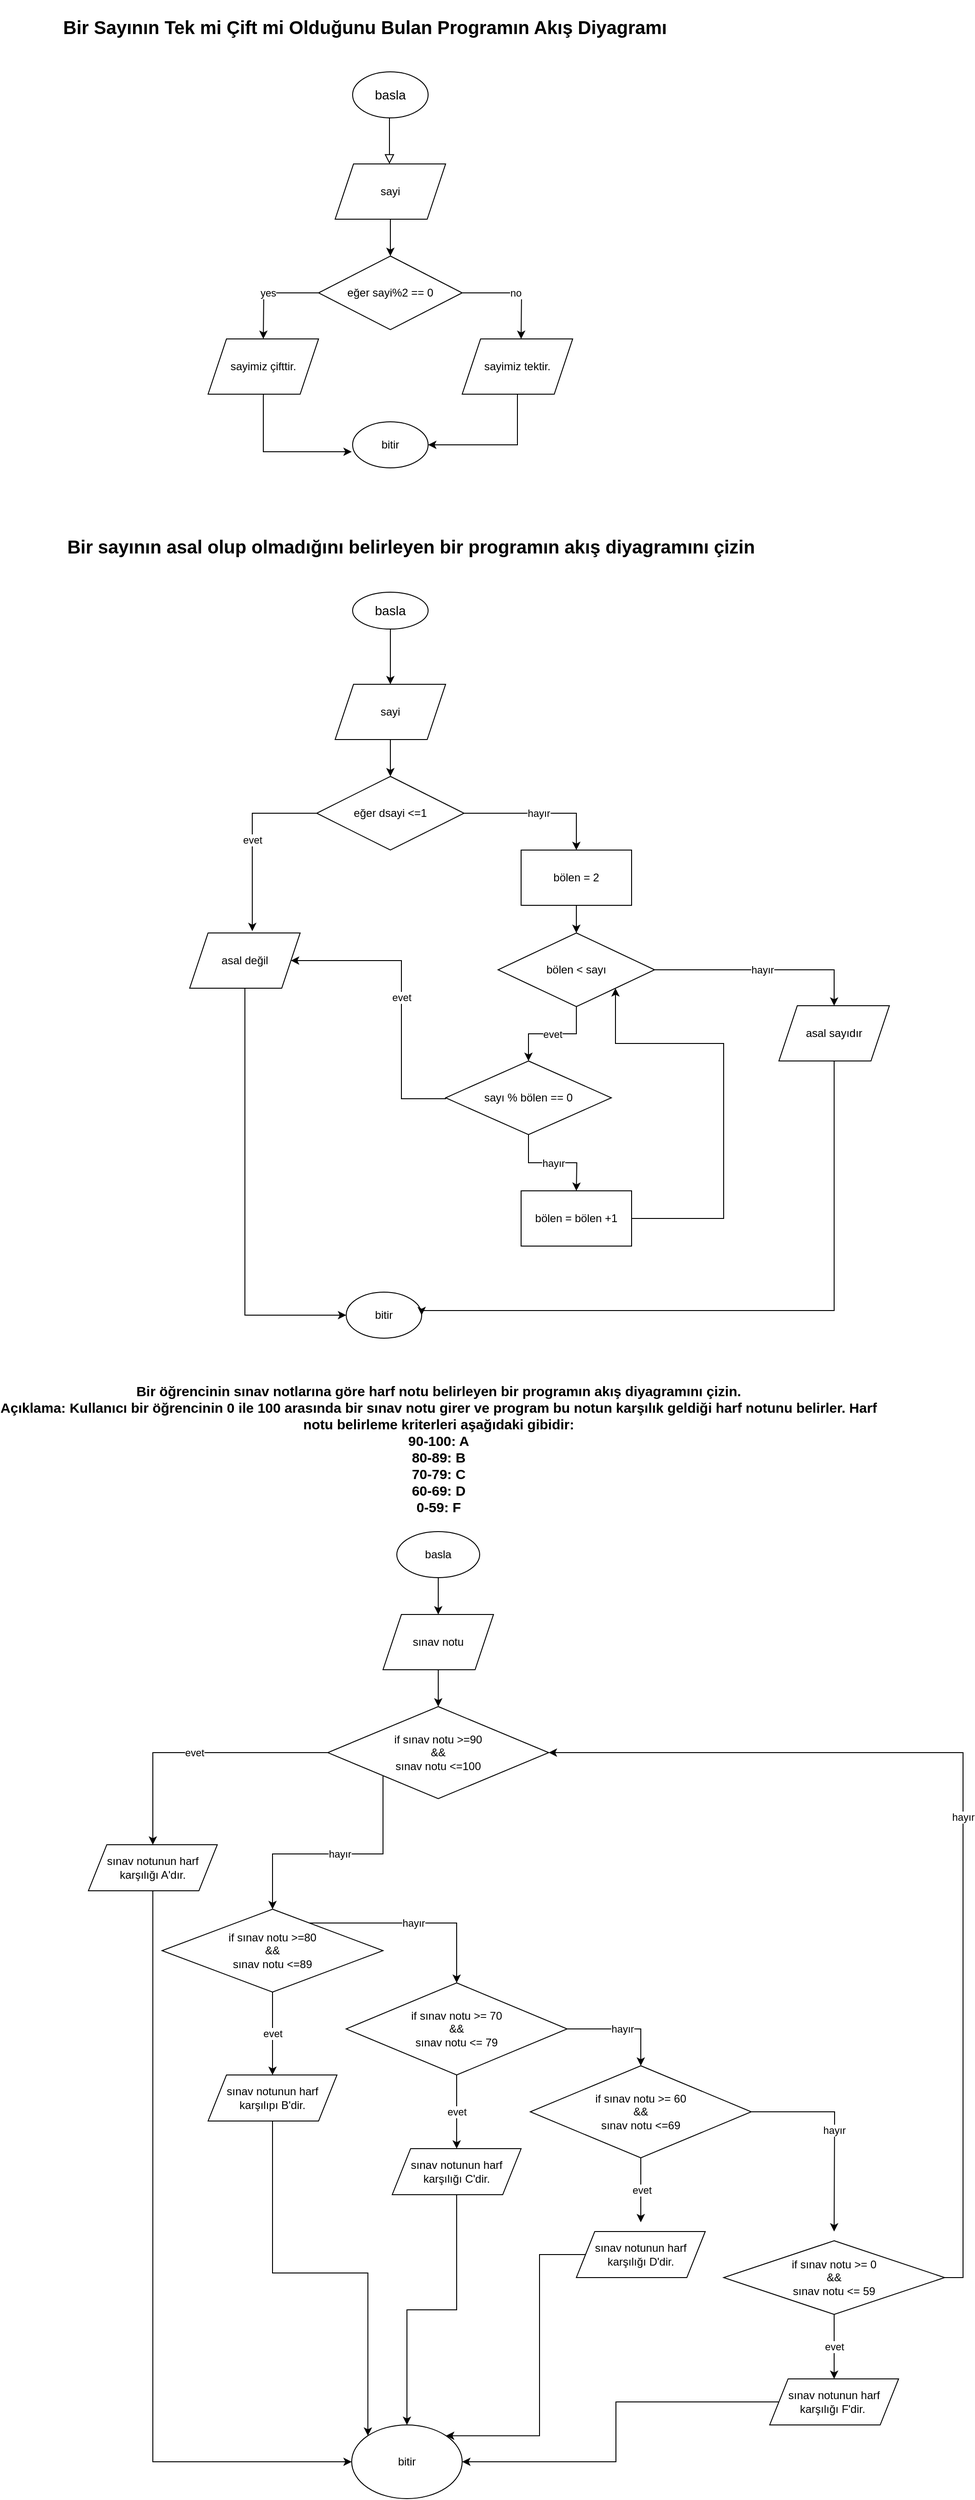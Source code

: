 <mxfile version="24.7.16">
  <diagram id="C5RBs43oDa-KdzZeNtuy" name="Page-1">
    <mxGraphModel dx="2057" dy="781" grid="1" gridSize="10" guides="1" tooltips="1" connect="1" arrows="1" fold="1" page="1" pageScale="1" pageWidth="827" pageHeight="1169" math="0" shadow="0">
      <root>
        <mxCell id="WIyWlLk6GJQsqaUBKTNV-0" />
        <mxCell id="WIyWlLk6GJQsqaUBKTNV-1" parent="WIyWlLk6GJQsqaUBKTNV-0" />
        <mxCell id="WIyWlLk6GJQsqaUBKTNV-2" value="" style="rounded=0;html=1;jettySize=auto;orthogonalLoop=1;fontSize=11;endArrow=block;endFill=0;endSize=8;strokeWidth=1;shadow=0;labelBackgroundColor=none;edgeStyle=orthogonalEdgeStyle;" parent="WIyWlLk6GJQsqaUBKTNV-1" edge="1">
          <mxGeometry relative="1" as="geometry">
            <mxPoint x="37" y="205" as="sourcePoint" />
            <mxPoint x="37" y="255" as="targetPoint" />
          </mxGeometry>
        </mxCell>
        <mxCell id="dZyuDJjZOtoN2MiiPt3H-0" value="&lt;font style=&quot;font-size: 14px;&quot;&gt;basla&lt;/font&gt;" style="ellipse;whiteSpace=wrap;html=1;" vertex="1" parent="WIyWlLk6GJQsqaUBKTNV-1">
          <mxGeometry x="-3" y="155" width="82" height="50" as="geometry" />
        </mxCell>
        <mxCell id="dZyuDJjZOtoN2MiiPt3H-19" style="edgeStyle=orthogonalEdgeStyle;rounded=0;orthogonalLoop=1;jettySize=auto;html=1;exitX=0.5;exitY=1;exitDx=0;exitDy=0;entryX=0.5;entryY=0;entryDx=0;entryDy=0;" edge="1" parent="WIyWlLk6GJQsqaUBKTNV-1" source="dZyuDJjZOtoN2MiiPt3H-8" target="dZyuDJjZOtoN2MiiPt3H-13">
          <mxGeometry relative="1" as="geometry" />
        </mxCell>
        <mxCell id="dZyuDJjZOtoN2MiiPt3H-8" value="sayi" style="shape=parallelogram;perimeter=parallelogramPerimeter;whiteSpace=wrap;html=1;fixedSize=1;" vertex="1" parent="WIyWlLk6GJQsqaUBKTNV-1">
          <mxGeometry x="-22" y="255" width="120" height="60" as="geometry" />
        </mxCell>
        <mxCell id="dZyuDJjZOtoN2MiiPt3H-20" value="yes" style="edgeStyle=orthogonalEdgeStyle;rounded=0;orthogonalLoop=1;jettySize=auto;html=1;exitX=0;exitY=0.5;exitDx=0;exitDy=0;" edge="1" parent="WIyWlLk6GJQsqaUBKTNV-1" source="dZyuDJjZOtoN2MiiPt3H-13">
          <mxGeometry relative="1" as="geometry">
            <mxPoint x="-100" y="445" as="targetPoint" />
          </mxGeometry>
        </mxCell>
        <mxCell id="dZyuDJjZOtoN2MiiPt3H-21" value="no" style="edgeStyle=orthogonalEdgeStyle;rounded=0;orthogonalLoop=1;jettySize=auto;html=1;exitX=1;exitY=0.5;exitDx=0;exitDy=0;" edge="1" parent="WIyWlLk6GJQsqaUBKTNV-1" source="dZyuDJjZOtoN2MiiPt3H-13">
          <mxGeometry relative="1" as="geometry">
            <mxPoint x="180" y="445" as="targetPoint" />
          </mxGeometry>
        </mxCell>
        <mxCell id="dZyuDJjZOtoN2MiiPt3H-13" value="eğer sayi%2 == 0" style="rhombus;whiteSpace=wrap;html=1;" vertex="1" parent="WIyWlLk6GJQsqaUBKTNV-1">
          <mxGeometry x="-40" y="355" width="156" height="80" as="geometry" />
        </mxCell>
        <mxCell id="dZyuDJjZOtoN2MiiPt3H-15" value="&lt;h2 style=&quot;font-size: 20px;&quot; class=&quot;&quot; data-sourcepos=&quot;1:1-1:69&quot;&gt;Bir Sayının Tek mi Çift mi Olduğunu Bulan Programın Akış Diyagramı&lt;/h2&gt;&lt;p data-sourcepos=&quot;3:1-3:43&quot;&gt;&lt;/p&gt;" style="text;strokeColor=none;fillColor=none;html=1;fontSize=24;fontStyle=1;verticalAlign=middle;align=center;" vertex="1" parent="WIyWlLk6GJQsqaUBKTNV-1">
          <mxGeometry x="-40" y="90" width="100" height="40" as="geometry" />
        </mxCell>
        <mxCell id="dZyuDJjZOtoN2MiiPt3H-22" value="sayimiz çifttir." style="shape=parallelogram;perimeter=parallelogramPerimeter;whiteSpace=wrap;html=1;fixedSize=1;" vertex="1" parent="WIyWlLk6GJQsqaUBKTNV-1">
          <mxGeometry x="-160" y="445" width="120" height="60" as="geometry" />
        </mxCell>
        <mxCell id="dZyuDJjZOtoN2MiiPt3H-27" style="edgeStyle=orthogonalEdgeStyle;rounded=0;orthogonalLoop=1;jettySize=auto;html=1;exitX=0.5;exitY=1;exitDx=0;exitDy=0;entryX=1;entryY=0.5;entryDx=0;entryDy=0;" edge="1" parent="WIyWlLk6GJQsqaUBKTNV-1" source="dZyuDJjZOtoN2MiiPt3H-23" target="dZyuDJjZOtoN2MiiPt3H-25">
          <mxGeometry relative="1" as="geometry" />
        </mxCell>
        <mxCell id="dZyuDJjZOtoN2MiiPt3H-23" value="sayimiz tektir." style="shape=parallelogram;perimeter=parallelogramPerimeter;whiteSpace=wrap;html=1;fixedSize=1;" vertex="1" parent="WIyWlLk6GJQsqaUBKTNV-1">
          <mxGeometry x="116" y="445" width="120" height="60" as="geometry" />
        </mxCell>
        <mxCell id="dZyuDJjZOtoN2MiiPt3H-25" value="bitir" style="ellipse;whiteSpace=wrap;html=1;" vertex="1" parent="WIyWlLk6GJQsqaUBKTNV-1">
          <mxGeometry x="-3" y="535" width="82" height="50" as="geometry" />
        </mxCell>
        <mxCell id="dZyuDJjZOtoN2MiiPt3H-33" style="edgeStyle=orthogonalEdgeStyle;rounded=0;orthogonalLoop=1;jettySize=auto;html=1;exitX=0.5;exitY=1;exitDx=0;exitDy=0;entryX=-0.012;entryY=0.65;entryDx=0;entryDy=0;entryPerimeter=0;" edge="1" parent="WIyWlLk6GJQsqaUBKTNV-1" source="dZyuDJjZOtoN2MiiPt3H-22" target="dZyuDJjZOtoN2MiiPt3H-25">
          <mxGeometry relative="1" as="geometry" />
        </mxCell>
        <mxCell id="dZyuDJjZOtoN2MiiPt3H-37" value="Bir sayının asal olup olmadığını belirleyen bir programın akış diyagramını çizin" style="text;strokeColor=none;fillColor=none;html=1;fontSize=20;fontStyle=1;verticalAlign=middle;align=center;" vertex="1" parent="WIyWlLk6GJQsqaUBKTNV-1">
          <mxGeometry x="10" y="650" width="100" height="40" as="geometry" />
        </mxCell>
        <mxCell id="dZyuDJjZOtoN2MiiPt3H-52" style="edgeStyle=orthogonalEdgeStyle;rounded=0;orthogonalLoop=1;jettySize=auto;html=1;exitX=0.5;exitY=1;exitDx=0;exitDy=0;entryX=0.5;entryY=0;entryDx=0;entryDy=0;" edge="1" parent="WIyWlLk6GJQsqaUBKTNV-1" source="dZyuDJjZOtoN2MiiPt3H-38" target="dZyuDJjZOtoN2MiiPt3H-39">
          <mxGeometry relative="1" as="geometry" />
        </mxCell>
        <mxCell id="dZyuDJjZOtoN2MiiPt3H-38" value="&lt;font style=&quot;font-size: 14px;&quot;&gt;basla&lt;/font&gt;" style="ellipse;whiteSpace=wrap;html=1;" vertex="1" parent="WIyWlLk6GJQsqaUBKTNV-1">
          <mxGeometry x="-3" y="720" width="82" height="40" as="geometry" />
        </mxCell>
        <mxCell id="dZyuDJjZOtoN2MiiPt3H-50" style="edgeStyle=orthogonalEdgeStyle;rounded=0;orthogonalLoop=1;jettySize=auto;html=1;exitX=0.5;exitY=1;exitDx=0;exitDy=0;" edge="1" parent="WIyWlLk6GJQsqaUBKTNV-1" source="dZyuDJjZOtoN2MiiPt3H-39">
          <mxGeometry relative="1" as="geometry">
            <mxPoint x="38" y="920" as="targetPoint" />
          </mxGeometry>
        </mxCell>
        <mxCell id="dZyuDJjZOtoN2MiiPt3H-39" value="sayi" style="shape=parallelogram;perimeter=parallelogramPerimeter;whiteSpace=wrap;html=1;fixedSize=1;" vertex="1" parent="WIyWlLk6GJQsqaUBKTNV-1">
          <mxGeometry x="-22" y="820" width="120" height="60" as="geometry" />
        </mxCell>
        <mxCell id="dZyuDJjZOtoN2MiiPt3H-54" value="hayır" style="edgeStyle=orthogonalEdgeStyle;rounded=0;orthogonalLoop=1;jettySize=auto;html=1;exitX=1;exitY=0.5;exitDx=0;exitDy=0;entryX=0.5;entryY=0;entryDx=0;entryDy=0;" edge="1" parent="WIyWlLk6GJQsqaUBKTNV-1" source="dZyuDJjZOtoN2MiiPt3H-40" target="dZyuDJjZOtoN2MiiPt3H-53">
          <mxGeometry relative="1" as="geometry" />
        </mxCell>
        <mxCell id="dZyuDJjZOtoN2MiiPt3H-40" value="eğer dsayi &amp;lt;=1" style="rhombus;whiteSpace=wrap;html=1;" vertex="1" parent="WIyWlLk6GJQsqaUBKTNV-1">
          <mxGeometry x="-42" y="920" width="160" height="80" as="geometry" />
        </mxCell>
        <mxCell id="dZyuDJjZOtoN2MiiPt3H-45" style="edgeStyle=orthogonalEdgeStyle;rounded=0;orthogonalLoop=1;jettySize=auto;html=1;exitX=0.5;exitY=1;exitDx=0;exitDy=0;entryX=0;entryY=0.5;entryDx=0;entryDy=0;" edge="1" parent="WIyWlLk6GJQsqaUBKTNV-1" source="dZyuDJjZOtoN2MiiPt3H-41" target="dZyuDJjZOtoN2MiiPt3H-43">
          <mxGeometry relative="1" as="geometry" />
        </mxCell>
        <mxCell id="dZyuDJjZOtoN2MiiPt3H-41" value="asal değil" style="shape=parallelogram;perimeter=parallelogramPerimeter;whiteSpace=wrap;html=1;fixedSize=1;" vertex="1" parent="WIyWlLk6GJQsqaUBKTNV-1">
          <mxGeometry x="-180" y="1090" width="120" height="60" as="geometry" />
        </mxCell>
        <mxCell id="dZyuDJjZOtoN2MiiPt3H-43" value="bitir" style="ellipse;whiteSpace=wrap;html=1;" vertex="1" parent="WIyWlLk6GJQsqaUBKTNV-1">
          <mxGeometry x="-10" y="1480" width="82" height="50" as="geometry" />
        </mxCell>
        <mxCell id="dZyuDJjZOtoN2MiiPt3H-44" value="evet" style="edgeStyle=orthogonalEdgeStyle;rounded=0;orthogonalLoop=1;jettySize=auto;html=1;exitX=0;exitY=0.5;exitDx=0;exitDy=0;entryX=0.567;entryY=-0.033;entryDx=0;entryDy=0;entryPerimeter=0;" edge="1" parent="WIyWlLk6GJQsqaUBKTNV-1" source="dZyuDJjZOtoN2MiiPt3H-40" target="dZyuDJjZOtoN2MiiPt3H-41">
          <mxGeometry relative="1" as="geometry" />
        </mxCell>
        <mxCell id="dZyuDJjZOtoN2MiiPt3H-56" style="edgeStyle=orthogonalEdgeStyle;rounded=0;orthogonalLoop=1;jettySize=auto;html=1;exitX=0.5;exitY=1;exitDx=0;exitDy=0;entryX=0.5;entryY=0;entryDx=0;entryDy=0;" edge="1" parent="WIyWlLk6GJQsqaUBKTNV-1" source="dZyuDJjZOtoN2MiiPt3H-53" target="dZyuDJjZOtoN2MiiPt3H-55">
          <mxGeometry relative="1" as="geometry" />
        </mxCell>
        <mxCell id="dZyuDJjZOtoN2MiiPt3H-53" value="bölen = 2" style="rounded=0;whiteSpace=wrap;html=1;" vertex="1" parent="WIyWlLk6GJQsqaUBKTNV-1">
          <mxGeometry x="180" y="1000" width="120" height="60" as="geometry" />
        </mxCell>
        <mxCell id="dZyuDJjZOtoN2MiiPt3H-58" value="hayır" style="edgeStyle=orthogonalEdgeStyle;rounded=0;orthogonalLoop=1;jettySize=auto;html=1;exitX=1;exitY=0.5;exitDx=0;exitDy=0;entryX=0.5;entryY=0;entryDx=0;entryDy=0;" edge="1" parent="WIyWlLk6GJQsqaUBKTNV-1" source="dZyuDJjZOtoN2MiiPt3H-55" target="dZyuDJjZOtoN2MiiPt3H-57">
          <mxGeometry relative="1" as="geometry" />
        </mxCell>
        <mxCell id="dZyuDJjZOtoN2MiiPt3H-62" value="evet" style="edgeStyle=orthogonalEdgeStyle;rounded=0;orthogonalLoop=1;jettySize=auto;html=1;exitX=0.5;exitY=1;exitDx=0;exitDy=0;entryX=0.5;entryY=0;entryDx=0;entryDy=0;" edge="1" parent="WIyWlLk6GJQsqaUBKTNV-1" source="dZyuDJjZOtoN2MiiPt3H-55" target="dZyuDJjZOtoN2MiiPt3H-61">
          <mxGeometry relative="1" as="geometry">
            <mxPoint x="240" y="1230" as="targetPoint" />
          </mxGeometry>
        </mxCell>
        <mxCell id="dZyuDJjZOtoN2MiiPt3H-55" value="bölen &amp;lt; sayı" style="rhombus;whiteSpace=wrap;html=1;" vertex="1" parent="WIyWlLk6GJQsqaUBKTNV-1">
          <mxGeometry x="155" y="1090" width="170" height="80" as="geometry" />
        </mxCell>
        <mxCell id="dZyuDJjZOtoN2MiiPt3H-59" style="edgeStyle=orthogonalEdgeStyle;rounded=0;orthogonalLoop=1;jettySize=auto;html=1;entryX=1;entryY=0.5;entryDx=0;entryDy=0;" edge="1" parent="WIyWlLk6GJQsqaUBKTNV-1" source="dZyuDJjZOtoN2MiiPt3H-57" target="dZyuDJjZOtoN2MiiPt3H-43">
          <mxGeometry relative="1" as="geometry">
            <Array as="points">
              <mxPoint x="520" y="1500" />
              <mxPoint x="72" y="1500" />
            </Array>
          </mxGeometry>
        </mxCell>
        <mxCell id="dZyuDJjZOtoN2MiiPt3H-57" value="asal sayıdır" style="shape=parallelogram;perimeter=parallelogramPerimeter;whiteSpace=wrap;html=1;fixedSize=1;" vertex="1" parent="WIyWlLk6GJQsqaUBKTNV-1">
          <mxGeometry x="460" y="1169" width="120" height="60" as="geometry" />
        </mxCell>
        <mxCell id="dZyuDJjZOtoN2MiiPt3H-63" value="evet" style="edgeStyle=orthogonalEdgeStyle;rounded=0;orthogonalLoop=1;jettySize=auto;html=1;exitX=0;exitY=0.5;exitDx=0;exitDy=0;entryX=1;entryY=0.5;entryDx=0;entryDy=0;" edge="1" parent="WIyWlLk6GJQsqaUBKTNV-1" source="dZyuDJjZOtoN2MiiPt3H-61" target="dZyuDJjZOtoN2MiiPt3H-41">
          <mxGeometry relative="1" as="geometry">
            <Array as="points">
              <mxPoint x="50" y="1270" />
              <mxPoint x="50" y="1120" />
            </Array>
          </mxGeometry>
        </mxCell>
        <mxCell id="dZyuDJjZOtoN2MiiPt3H-64" value="hayır" style="edgeStyle=orthogonalEdgeStyle;rounded=0;orthogonalLoop=1;jettySize=auto;html=1;exitX=0.5;exitY=1;exitDx=0;exitDy=0;" edge="1" parent="WIyWlLk6GJQsqaUBKTNV-1" source="dZyuDJjZOtoN2MiiPt3H-61">
          <mxGeometry relative="1" as="geometry">
            <mxPoint x="240" y="1370" as="targetPoint" />
          </mxGeometry>
        </mxCell>
        <mxCell id="dZyuDJjZOtoN2MiiPt3H-61" value="&lt;meta charset=&quot;utf-8&quot;&gt;sayı % bölen == 0" style="rhombus;whiteSpace=wrap;html=1;" vertex="1" parent="WIyWlLk6GJQsqaUBKTNV-1">
          <mxGeometry x="98" y="1229" width="180" height="80" as="geometry" />
        </mxCell>
        <mxCell id="dZyuDJjZOtoN2MiiPt3H-66" style="edgeStyle=orthogonalEdgeStyle;rounded=0;orthogonalLoop=1;jettySize=auto;html=1;exitX=1;exitY=0.5;exitDx=0;exitDy=0;entryX=1;entryY=1;entryDx=0;entryDy=0;" edge="1" parent="WIyWlLk6GJQsqaUBKTNV-1" source="dZyuDJjZOtoN2MiiPt3H-65" target="dZyuDJjZOtoN2MiiPt3H-55">
          <mxGeometry relative="1" as="geometry">
            <Array as="points">
              <mxPoint x="400" y="1400" />
              <mxPoint x="400" y="1210" />
              <mxPoint x="283" y="1210" />
            </Array>
          </mxGeometry>
        </mxCell>
        <mxCell id="dZyuDJjZOtoN2MiiPt3H-65" value="bölen = bölen +1" style="rounded=0;whiteSpace=wrap;html=1;" vertex="1" parent="WIyWlLk6GJQsqaUBKTNV-1">
          <mxGeometry x="180" y="1370" width="120" height="60" as="geometry" />
        </mxCell>
        <mxCell id="dZyuDJjZOtoN2MiiPt3H-67" value="Bir öğrencinin sınav notlarına göre harf notu belirleyen bir programın akış diyagramını çizin.&#xa;Açıklama: Kullanıcı bir öğrencinin 0 ile 100 arasında bir sınav notu girer ve program bu notun karşılık geldiği harf notunu belirler. Harf&#xa;notu belirleme kriterleri aşağıdaki gibidir:&#xa;90-100: A&#xa;80-89: B&#xa;70-79: C&#xa;60-69: D&#xa;0-59: F" style="text;strokeColor=none;fillColor=none;html=1;fontSize=15;fontStyle=1;verticalAlign=middle;align=center;" vertex="1" parent="WIyWlLk6GJQsqaUBKTNV-1">
          <mxGeometry x="40" y="1630" width="100" height="40" as="geometry" />
        </mxCell>
        <mxCell id="dZyuDJjZOtoN2MiiPt3H-70" style="edgeStyle=orthogonalEdgeStyle;rounded=0;orthogonalLoop=1;jettySize=auto;html=1;exitX=0.5;exitY=1;exitDx=0;exitDy=0;entryX=0.5;entryY=0;entryDx=0;entryDy=0;" edge="1" parent="WIyWlLk6GJQsqaUBKTNV-1" source="dZyuDJjZOtoN2MiiPt3H-68" target="dZyuDJjZOtoN2MiiPt3H-69">
          <mxGeometry relative="1" as="geometry" />
        </mxCell>
        <mxCell id="dZyuDJjZOtoN2MiiPt3H-68" value="basla" style="ellipse;whiteSpace=wrap;html=1;" vertex="1" parent="WIyWlLk6GJQsqaUBKTNV-1">
          <mxGeometry x="45" y="1740" width="90" height="50" as="geometry" />
        </mxCell>
        <mxCell id="dZyuDJjZOtoN2MiiPt3H-81" style="edgeStyle=orthogonalEdgeStyle;rounded=0;orthogonalLoop=1;jettySize=auto;html=1;exitX=0.5;exitY=1;exitDx=0;exitDy=0;entryX=0.5;entryY=0;entryDx=0;entryDy=0;" edge="1" parent="WIyWlLk6GJQsqaUBKTNV-1" source="dZyuDJjZOtoN2MiiPt3H-69" target="dZyuDJjZOtoN2MiiPt3H-72">
          <mxGeometry relative="1" as="geometry" />
        </mxCell>
        <mxCell id="dZyuDJjZOtoN2MiiPt3H-69" value="sınav notu" style="shape=parallelogram;perimeter=parallelogramPerimeter;whiteSpace=wrap;html=1;fixedSize=1;" vertex="1" parent="WIyWlLk6GJQsqaUBKTNV-1">
          <mxGeometry x="30" y="1830" width="120" height="60" as="geometry" />
        </mxCell>
        <mxCell id="dZyuDJjZOtoN2MiiPt3H-74" value="evet" style="edgeStyle=orthogonalEdgeStyle;rounded=0;orthogonalLoop=1;jettySize=auto;html=1;exitX=0;exitY=0.5;exitDx=0;exitDy=0;entryX=0.5;entryY=0;entryDx=0;entryDy=0;" edge="1" parent="WIyWlLk6GJQsqaUBKTNV-1" source="dZyuDJjZOtoN2MiiPt3H-72" target="dZyuDJjZOtoN2MiiPt3H-73">
          <mxGeometry relative="1" as="geometry" />
        </mxCell>
        <mxCell id="dZyuDJjZOtoN2MiiPt3H-91" value="hayır" style="edgeStyle=orthogonalEdgeStyle;rounded=0;orthogonalLoop=1;jettySize=auto;html=1;exitX=0;exitY=1;exitDx=0;exitDy=0;entryX=0.5;entryY=0;entryDx=0;entryDy=0;" edge="1" parent="WIyWlLk6GJQsqaUBKTNV-1" source="dZyuDJjZOtoN2MiiPt3H-72" target="dZyuDJjZOtoN2MiiPt3H-76">
          <mxGeometry relative="1" as="geometry" />
        </mxCell>
        <mxCell id="dZyuDJjZOtoN2MiiPt3H-72" value="if sınav notu &amp;gt;=90&lt;div&gt;&amp;amp;&amp;amp;&lt;/div&gt;&lt;div&gt;sınav notu &amp;lt;=100&lt;/div&gt;" style="rhombus;whiteSpace=wrap;html=1;" vertex="1" parent="WIyWlLk6GJQsqaUBKTNV-1">
          <mxGeometry x="-30" y="1930" width="240" height="100" as="geometry" />
        </mxCell>
        <mxCell id="dZyuDJjZOtoN2MiiPt3H-106" style="edgeStyle=orthogonalEdgeStyle;rounded=0;orthogonalLoop=1;jettySize=auto;html=1;exitX=0.5;exitY=1;exitDx=0;exitDy=0;entryX=0;entryY=0.5;entryDx=0;entryDy=0;" edge="1" parent="WIyWlLk6GJQsqaUBKTNV-1" source="dZyuDJjZOtoN2MiiPt3H-73" target="dZyuDJjZOtoN2MiiPt3H-100">
          <mxGeometry relative="1" as="geometry" />
        </mxCell>
        <mxCell id="dZyuDJjZOtoN2MiiPt3H-73" value="sınav notunun harf karşılığı A&#39;dır." style="shape=parallelogram;perimeter=parallelogramPerimeter;whiteSpace=wrap;html=1;fixedSize=1;" vertex="1" parent="WIyWlLk6GJQsqaUBKTNV-1">
          <mxGeometry x="-290" y="2080" width="140" height="50" as="geometry" />
        </mxCell>
        <mxCell id="dZyuDJjZOtoN2MiiPt3H-84" value="hayır" style="edgeStyle=orthogonalEdgeStyle;rounded=0;orthogonalLoop=1;jettySize=auto;html=1;entryX=0.5;entryY=0;entryDx=0;entryDy=0;" edge="1" parent="WIyWlLk6GJQsqaUBKTNV-1" source="dZyuDJjZOtoN2MiiPt3H-76" target="dZyuDJjZOtoN2MiiPt3H-86">
          <mxGeometry relative="1" as="geometry">
            <mxPoint x="280" y="2260" as="targetPoint" />
            <Array as="points">
              <mxPoint x="110" y="2165" />
            </Array>
          </mxGeometry>
        </mxCell>
        <mxCell id="dZyuDJjZOtoN2MiiPt3H-92" value="evet" style="edgeStyle=orthogonalEdgeStyle;rounded=0;orthogonalLoop=1;jettySize=auto;html=1;exitX=0.5;exitY=1;exitDx=0;exitDy=0;" edge="1" parent="WIyWlLk6GJQsqaUBKTNV-1" source="dZyuDJjZOtoN2MiiPt3H-76" target="dZyuDJjZOtoN2MiiPt3H-77">
          <mxGeometry relative="1" as="geometry" />
        </mxCell>
        <mxCell id="dZyuDJjZOtoN2MiiPt3H-76" value="if sınav notu &amp;gt;=80&lt;div&gt;&amp;amp;&amp;amp;&lt;/div&gt;&lt;div&gt;sınav notu &amp;lt;=89&lt;/div&gt;" style="rhombus;whiteSpace=wrap;html=1;" vertex="1" parent="WIyWlLk6GJQsqaUBKTNV-1">
          <mxGeometry x="-210" y="2150" width="240" height="90" as="geometry" />
        </mxCell>
        <mxCell id="dZyuDJjZOtoN2MiiPt3H-105" style="edgeStyle=orthogonalEdgeStyle;rounded=0;orthogonalLoop=1;jettySize=auto;html=1;exitX=0.5;exitY=1;exitDx=0;exitDy=0;entryX=0;entryY=0;entryDx=0;entryDy=0;" edge="1" parent="WIyWlLk6GJQsqaUBKTNV-1" source="dZyuDJjZOtoN2MiiPt3H-77" target="dZyuDJjZOtoN2MiiPt3H-100">
          <mxGeometry relative="1" as="geometry" />
        </mxCell>
        <mxCell id="dZyuDJjZOtoN2MiiPt3H-77" value="sınav notunun harf karşılıpı B&#39;dir." style="shape=parallelogram;perimeter=parallelogramPerimeter;whiteSpace=wrap;html=1;fixedSize=1;" vertex="1" parent="WIyWlLk6GJQsqaUBKTNV-1">
          <mxGeometry x="-160" y="2330" width="140" height="50" as="geometry" />
        </mxCell>
        <mxCell id="dZyuDJjZOtoN2MiiPt3H-103" style="edgeStyle=orthogonalEdgeStyle;rounded=0;orthogonalLoop=1;jettySize=auto;html=1;entryX=1;entryY=0;entryDx=0;entryDy=0;" edge="1" parent="WIyWlLk6GJQsqaUBKTNV-1" source="dZyuDJjZOtoN2MiiPt3H-78" target="dZyuDJjZOtoN2MiiPt3H-100">
          <mxGeometry relative="1" as="geometry">
            <Array as="points">
              <mxPoint x="200" y="2525" />
              <mxPoint x="200" y="2722" />
            </Array>
          </mxGeometry>
        </mxCell>
        <mxCell id="dZyuDJjZOtoN2MiiPt3H-78" value="sınav notunun harf karşılığı D&#39;dir." style="shape=parallelogram;perimeter=parallelogramPerimeter;whiteSpace=wrap;html=1;fixedSize=1;" vertex="1" parent="WIyWlLk6GJQsqaUBKTNV-1">
          <mxGeometry x="240" y="2500" width="140" height="50" as="geometry" />
        </mxCell>
        <mxCell id="dZyuDJjZOtoN2MiiPt3H-104" style="edgeStyle=orthogonalEdgeStyle;rounded=0;orthogonalLoop=1;jettySize=auto;html=1;entryX=0.5;entryY=0;entryDx=0;entryDy=0;" edge="1" parent="WIyWlLk6GJQsqaUBKTNV-1" source="dZyuDJjZOtoN2MiiPt3H-85" target="dZyuDJjZOtoN2MiiPt3H-100">
          <mxGeometry relative="1" as="geometry" />
        </mxCell>
        <mxCell id="dZyuDJjZOtoN2MiiPt3H-85" value="sınav notunun harf karşılığı C&#39;dir." style="shape=parallelogram;perimeter=parallelogramPerimeter;whiteSpace=wrap;html=1;fixedSize=1;" vertex="1" parent="WIyWlLk6GJQsqaUBKTNV-1">
          <mxGeometry x="40" y="2410" width="140" height="50" as="geometry" />
        </mxCell>
        <mxCell id="dZyuDJjZOtoN2MiiPt3H-88" value="evet" style="edgeStyle=orthogonalEdgeStyle;rounded=0;orthogonalLoop=1;jettySize=auto;html=1;entryX=0.5;entryY=0;entryDx=0;entryDy=0;" edge="1" parent="WIyWlLk6GJQsqaUBKTNV-1" source="dZyuDJjZOtoN2MiiPt3H-86" target="dZyuDJjZOtoN2MiiPt3H-85">
          <mxGeometry relative="1" as="geometry" />
        </mxCell>
        <mxCell id="dZyuDJjZOtoN2MiiPt3H-93" value="hayır" style="edgeStyle=orthogonalEdgeStyle;rounded=0;orthogonalLoop=1;jettySize=auto;html=1;exitX=1;exitY=0.5;exitDx=0;exitDy=0;entryX=0.5;entryY=0;entryDx=0;entryDy=0;" edge="1" parent="WIyWlLk6GJQsqaUBKTNV-1" source="dZyuDJjZOtoN2MiiPt3H-86" target="dZyuDJjZOtoN2MiiPt3H-90">
          <mxGeometry relative="1" as="geometry" />
        </mxCell>
        <mxCell id="dZyuDJjZOtoN2MiiPt3H-86" value="if sınav notu &amp;gt;= 70&lt;div&gt;&amp;amp;&amp;amp;&lt;/div&gt;&lt;div&gt;sınav notu &amp;lt;= 79&lt;/div&gt;" style="rhombus;whiteSpace=wrap;html=1;" vertex="1" parent="WIyWlLk6GJQsqaUBKTNV-1">
          <mxGeometry x="-10" y="2230" width="240" height="100" as="geometry" />
        </mxCell>
        <mxCell id="dZyuDJjZOtoN2MiiPt3H-94" value="evet" style="edgeStyle=orthogonalEdgeStyle;rounded=0;orthogonalLoop=1;jettySize=auto;html=1;exitX=0.5;exitY=1;exitDx=0;exitDy=0;" edge="1" parent="WIyWlLk6GJQsqaUBKTNV-1" source="dZyuDJjZOtoN2MiiPt3H-90">
          <mxGeometry relative="1" as="geometry">
            <mxPoint x="310" y="2490" as="targetPoint" />
          </mxGeometry>
        </mxCell>
        <mxCell id="dZyuDJjZOtoN2MiiPt3H-97" value="hayır" style="edgeStyle=orthogonalEdgeStyle;rounded=0;orthogonalLoop=1;jettySize=auto;html=1;exitX=1;exitY=0.5;exitDx=0;exitDy=0;" edge="1" parent="WIyWlLk6GJQsqaUBKTNV-1" source="dZyuDJjZOtoN2MiiPt3H-90">
          <mxGeometry relative="1" as="geometry">
            <mxPoint x="520" y="2500" as="targetPoint" />
          </mxGeometry>
        </mxCell>
        <mxCell id="dZyuDJjZOtoN2MiiPt3H-90" value="if sınav notu &amp;gt;= 60&lt;div&gt;&amp;amp;&amp;amp;&lt;/div&gt;&lt;div&gt;sınav notu &amp;lt;=69&lt;/div&gt;" style="rhombus;whiteSpace=wrap;html=1;" vertex="1" parent="WIyWlLk6GJQsqaUBKTNV-1">
          <mxGeometry x="190" y="2320" width="240" height="100" as="geometry" />
        </mxCell>
        <mxCell id="dZyuDJjZOtoN2MiiPt3H-101" style="edgeStyle=orthogonalEdgeStyle;rounded=0;orthogonalLoop=1;jettySize=auto;html=1;entryX=1;entryY=0.5;entryDx=0;entryDy=0;" edge="1" parent="WIyWlLk6GJQsqaUBKTNV-1" source="dZyuDJjZOtoN2MiiPt3H-96" target="dZyuDJjZOtoN2MiiPt3H-100">
          <mxGeometry relative="1" as="geometry" />
        </mxCell>
        <mxCell id="dZyuDJjZOtoN2MiiPt3H-96" value="sınav notunun harf karşılığı F&#39;dir.&amp;nbsp;" style="shape=parallelogram;perimeter=parallelogramPerimeter;whiteSpace=wrap;html=1;fixedSize=1;" vertex="1" parent="WIyWlLk6GJQsqaUBKTNV-1">
          <mxGeometry x="450" y="2660" width="140" height="50" as="geometry" />
        </mxCell>
        <mxCell id="dZyuDJjZOtoN2MiiPt3H-99" value="evet" style="edgeStyle=orthogonalEdgeStyle;rounded=0;orthogonalLoop=1;jettySize=auto;html=1;entryX=0.5;entryY=0;entryDx=0;entryDy=0;" edge="1" parent="WIyWlLk6GJQsqaUBKTNV-1" source="dZyuDJjZOtoN2MiiPt3H-98" target="dZyuDJjZOtoN2MiiPt3H-96">
          <mxGeometry relative="1" as="geometry" />
        </mxCell>
        <mxCell id="dZyuDJjZOtoN2MiiPt3H-107" value="hayır" style="edgeStyle=orthogonalEdgeStyle;rounded=0;orthogonalLoop=1;jettySize=auto;html=1;exitX=1;exitY=0.5;exitDx=0;exitDy=0;entryX=1;entryY=0.5;entryDx=0;entryDy=0;" edge="1" parent="WIyWlLk6GJQsqaUBKTNV-1" source="dZyuDJjZOtoN2MiiPt3H-98" target="dZyuDJjZOtoN2MiiPt3H-72">
          <mxGeometry relative="1" as="geometry" />
        </mxCell>
        <mxCell id="dZyuDJjZOtoN2MiiPt3H-98" value="if sınav notu &amp;gt;= 0&lt;div&gt;&amp;amp;&amp;amp;&lt;/div&gt;&lt;div&gt;sınav notu &amp;lt;= 59&lt;/div&gt;" style="rhombus;whiteSpace=wrap;html=1;" vertex="1" parent="WIyWlLk6GJQsqaUBKTNV-1">
          <mxGeometry x="400" y="2510" width="240" height="80" as="geometry" />
        </mxCell>
        <mxCell id="dZyuDJjZOtoN2MiiPt3H-100" value="bitir" style="ellipse;whiteSpace=wrap;html=1;" vertex="1" parent="WIyWlLk6GJQsqaUBKTNV-1">
          <mxGeometry x="-4" y="2710" width="120" height="80" as="geometry" />
        </mxCell>
      </root>
    </mxGraphModel>
  </diagram>
</mxfile>
